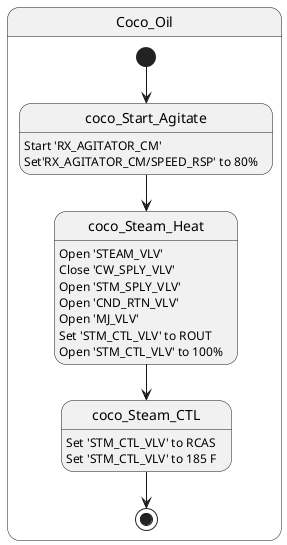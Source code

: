 @startuml

state Coco_Oil{

[*] --> coco_Start_Agitate
coco_Start_Agitate: Start 'RX_AGITATOR_CM'
coco_Start_Agitate: Set'RX_AGITATOR_CM/SPEED_RSP' to 80%

coco_Start_Agitate --> coco_Steam_Heat
coco_Steam_Heat: Open 'STEAM_VLV'
coco_Steam_Heat: Close 'CW_SPLY_VLV'
coco_Steam_Heat: Open 'STM_SPLY_VLV'
coco_Steam_Heat: Open 'CND_RTN_VLV'
coco_Steam_Heat: Open 'MJ_VLV'
coco_Steam_Heat: Set 'STM_CTL_VLV' to ROUT
coco_Steam_Heat: Open 'STM_CTL_VLV' to 100%

coco_Steam_Heat --> coco_Steam_CTL
coco_Steam_CTL: Set 'STM_CTL_VLV' to RCAS
coco_Steam_CTL: Set 'STM_CTL_VLV' to 185 F

coco_Steam_CTL --> [*]

}

@enduml